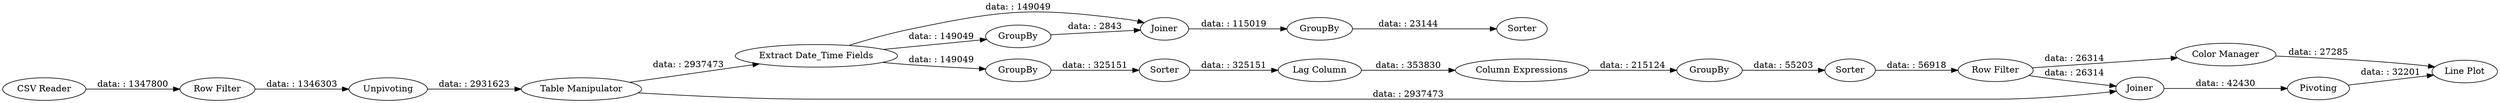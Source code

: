 digraph {
	"2054534703199546907_18" [label=GroupBy]
	"2054534703199546907_5" [label="Extract Date_Time Fields"]
	"2054534703199546907_19" [label=GroupBy]
	"2054534703199546907_21" [label=Sorter]
	"2054534703199546907_16" [label="Color Manager"]
	"2054534703199546907_3" [label="Table Manipulator"]
	"2054534703199546907_1" [label="CSV Reader"]
	"2054534703199546907_7" [label="Lag Column"]
	"2054534703199546907_13" [label="Row Filter"]
	"2054534703199546907_15" [label="Line Plot"]
	"2054534703199546907_6" [label=Sorter]
	"2054534703199546907_4" [label=GroupBy]
	"2054534703199546907_8" [label="Column Expressions"]
	"2054534703199546907_14" [label=Joiner]
	"2054534703199546907_12" [label=Sorter]
	"2054534703199546907_2" [label=Unpivoting]
	"2054534703199546907_22" [label="Row Filter"]
	"2054534703199546907_11" [label=GroupBy]
	"2054534703199546907_20" [label=Joiner]
	"2054534703199546907_17" [label=Pivoting]
	"2054534703199546907_12" -> "2054534703199546907_13" [label="data: : 56918"]
	"2054534703199546907_3" -> "2054534703199546907_5" [label="data: : 2937473"]
	"2054534703199546907_4" -> "2054534703199546907_6" [label="data: : 325151"]
	"2054534703199546907_22" -> "2054534703199546907_2" [label="data: : 1346303"]
	"2054534703199546907_2" -> "2054534703199546907_3" [label="data: : 2931623"]
	"2054534703199546907_13" -> "2054534703199546907_16" [label="data: : 26314"]
	"2054534703199546907_7" -> "2054534703199546907_8" [label="data: : 353830"]
	"2054534703199546907_18" -> "2054534703199546907_20" [label="data: : 2843"]
	"2054534703199546907_16" -> "2054534703199546907_15" [label="data: : 27285"]
	"2054534703199546907_13" -> "2054534703199546907_14" [label="data: : 26314"]
	"2054534703199546907_19" -> "2054534703199546907_21" [label="data: : 23144"]
	"2054534703199546907_1" -> "2054534703199546907_22" [label="data: : 1347800"]
	"2054534703199546907_5" -> "2054534703199546907_4" [label="data: : 149049"]
	"2054534703199546907_20" -> "2054534703199546907_19" [label="data: : 115019"]
	"2054534703199546907_3" -> "2054534703199546907_14" [label="data: : 2937473"]
	"2054534703199546907_6" -> "2054534703199546907_7" [label="data: : 325151"]
	"2054534703199546907_5" -> "2054534703199546907_18" [label="data: : 149049"]
	"2054534703199546907_11" -> "2054534703199546907_12" [label="data: : 55203"]
	"2054534703199546907_5" -> "2054534703199546907_20" [label="data: : 149049"]
	"2054534703199546907_17" -> "2054534703199546907_15" [label="data: : 32201"]
	"2054534703199546907_8" -> "2054534703199546907_11" [label="data: : 215124"]
	"2054534703199546907_14" -> "2054534703199546907_17" [label="data: : 42430"]
	rankdir=LR
}
